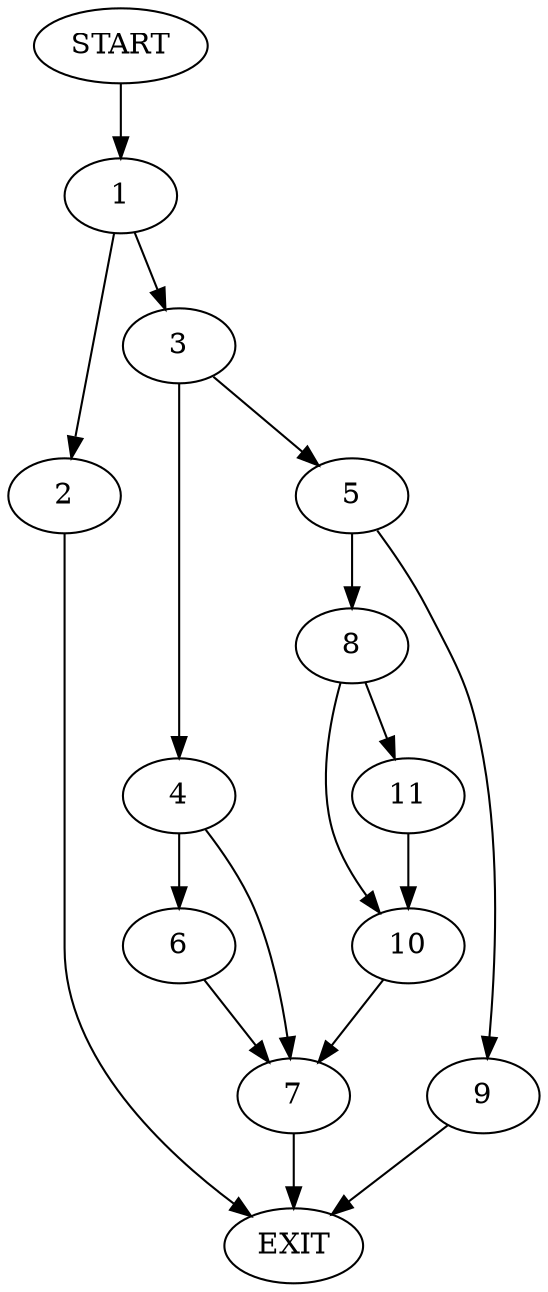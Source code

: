 digraph {
0 [label="START"]
12 [label="EXIT"]
0 -> 1
1 -> 2
1 -> 3
2 -> 12
3 -> 4
3 -> 5
4 -> 6
4 -> 7
5 -> 8
5 -> 9
8 -> 10
8 -> 11
9 -> 12
11 -> 10
10 -> 7
7 -> 12
6 -> 7
}
